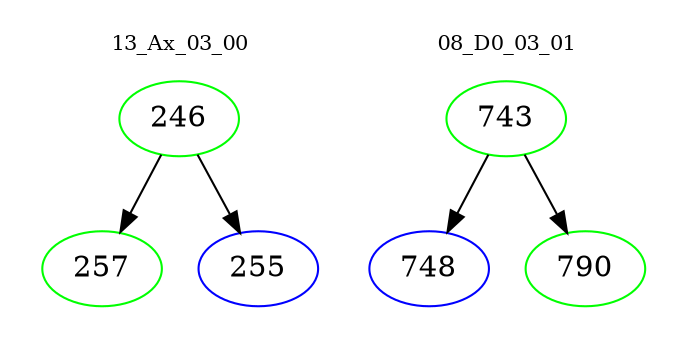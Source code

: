 digraph{
subgraph cluster_0 {
color = white
label = "13_Ax_03_00";
fontsize=10;
T0_246 [label="246", color="green"]
T0_246 -> T0_257 [color="black"]
T0_257 [label="257", color="green"]
T0_246 -> T0_255 [color="black"]
T0_255 [label="255", color="blue"]
}
subgraph cluster_1 {
color = white
label = "08_D0_03_01";
fontsize=10;
T1_743 [label="743", color="green"]
T1_743 -> T1_748 [color="black"]
T1_748 [label="748", color="blue"]
T1_743 -> T1_790 [color="black"]
T1_790 [label="790", color="green"]
}
}
